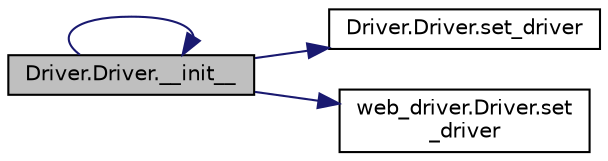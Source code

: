 digraph "Driver.Driver.__init__"
{
 // LATEX_PDF_SIZE
  edge [fontname="Helvetica",fontsize="10",labelfontname="Helvetica",labelfontsize="10"];
  node [fontname="Helvetica",fontsize="10",shape=record];
  rankdir="LR";
  Node1 [label="Driver.Driver.__init__",height=0.2,width=0.4,color="black", fillcolor="grey75", style="filled", fontcolor="black",tooltip=" "];
  Node1 -> Node1 [color="midnightblue",fontsize="10",style="solid",fontname="Helvetica"];
  Node1 -> Node2 [color="midnightblue",fontsize="10",style="solid",fontname="Helvetica"];
  Node2 [label="Driver.Driver.set_driver",height=0.2,width=0.4,color="black", fillcolor="white", style="filled",URL="$d3/d1e/class_driver_1_1_driver_a28224a12eb98b679cfc5499e0d5c8f76.html#a28224a12eb98b679cfc5499e0d5c8f76",tooltip=" "];
  Node1 -> Node3 [color="midnightblue",fontsize="10",style="solid",fontname="Helvetica"];
  Node3 [label="web_driver.Driver.set\l_driver",height=0.2,width=0.4,color="black", fillcolor="white", style="filled",URL="$d2/dde/classweb__driver_1_1_driver_aa25d31fce62e81e2a2ad938758a0b443.html#aa25d31fce62e81e2a2ad938758a0b443",tooltip=" "];
}
